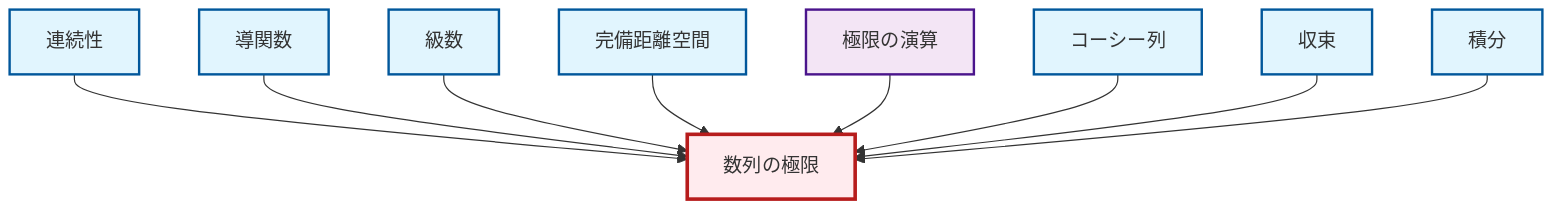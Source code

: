graph TD
    classDef definition fill:#e1f5fe,stroke:#01579b,stroke-width:2px
    classDef theorem fill:#f3e5f5,stroke:#4a148c,stroke-width:2px
    classDef axiom fill:#fff3e0,stroke:#e65100,stroke-width:2px
    classDef example fill:#e8f5e9,stroke:#1b5e20,stroke-width:2px
    classDef current fill:#ffebee,stroke:#b71c1c,stroke-width:3px
    def-continuity["連続性"]:::definition
    def-series["級数"]:::definition
    thm-limit-arithmetic["極限の演算"]:::theorem
    def-integral["積分"]:::definition
    def-cauchy-sequence["コーシー列"]:::definition
    def-complete-metric-space["完備距離空間"]:::definition
    def-derivative["導関数"]:::definition
    def-convergence["収束"]:::definition
    def-limit["数列の極限"]:::definition
    def-continuity --> def-limit
    def-derivative --> def-limit
    def-series --> def-limit
    def-complete-metric-space --> def-limit
    thm-limit-arithmetic --> def-limit
    def-cauchy-sequence --> def-limit
    def-convergence --> def-limit
    def-integral --> def-limit
    class def-limit current